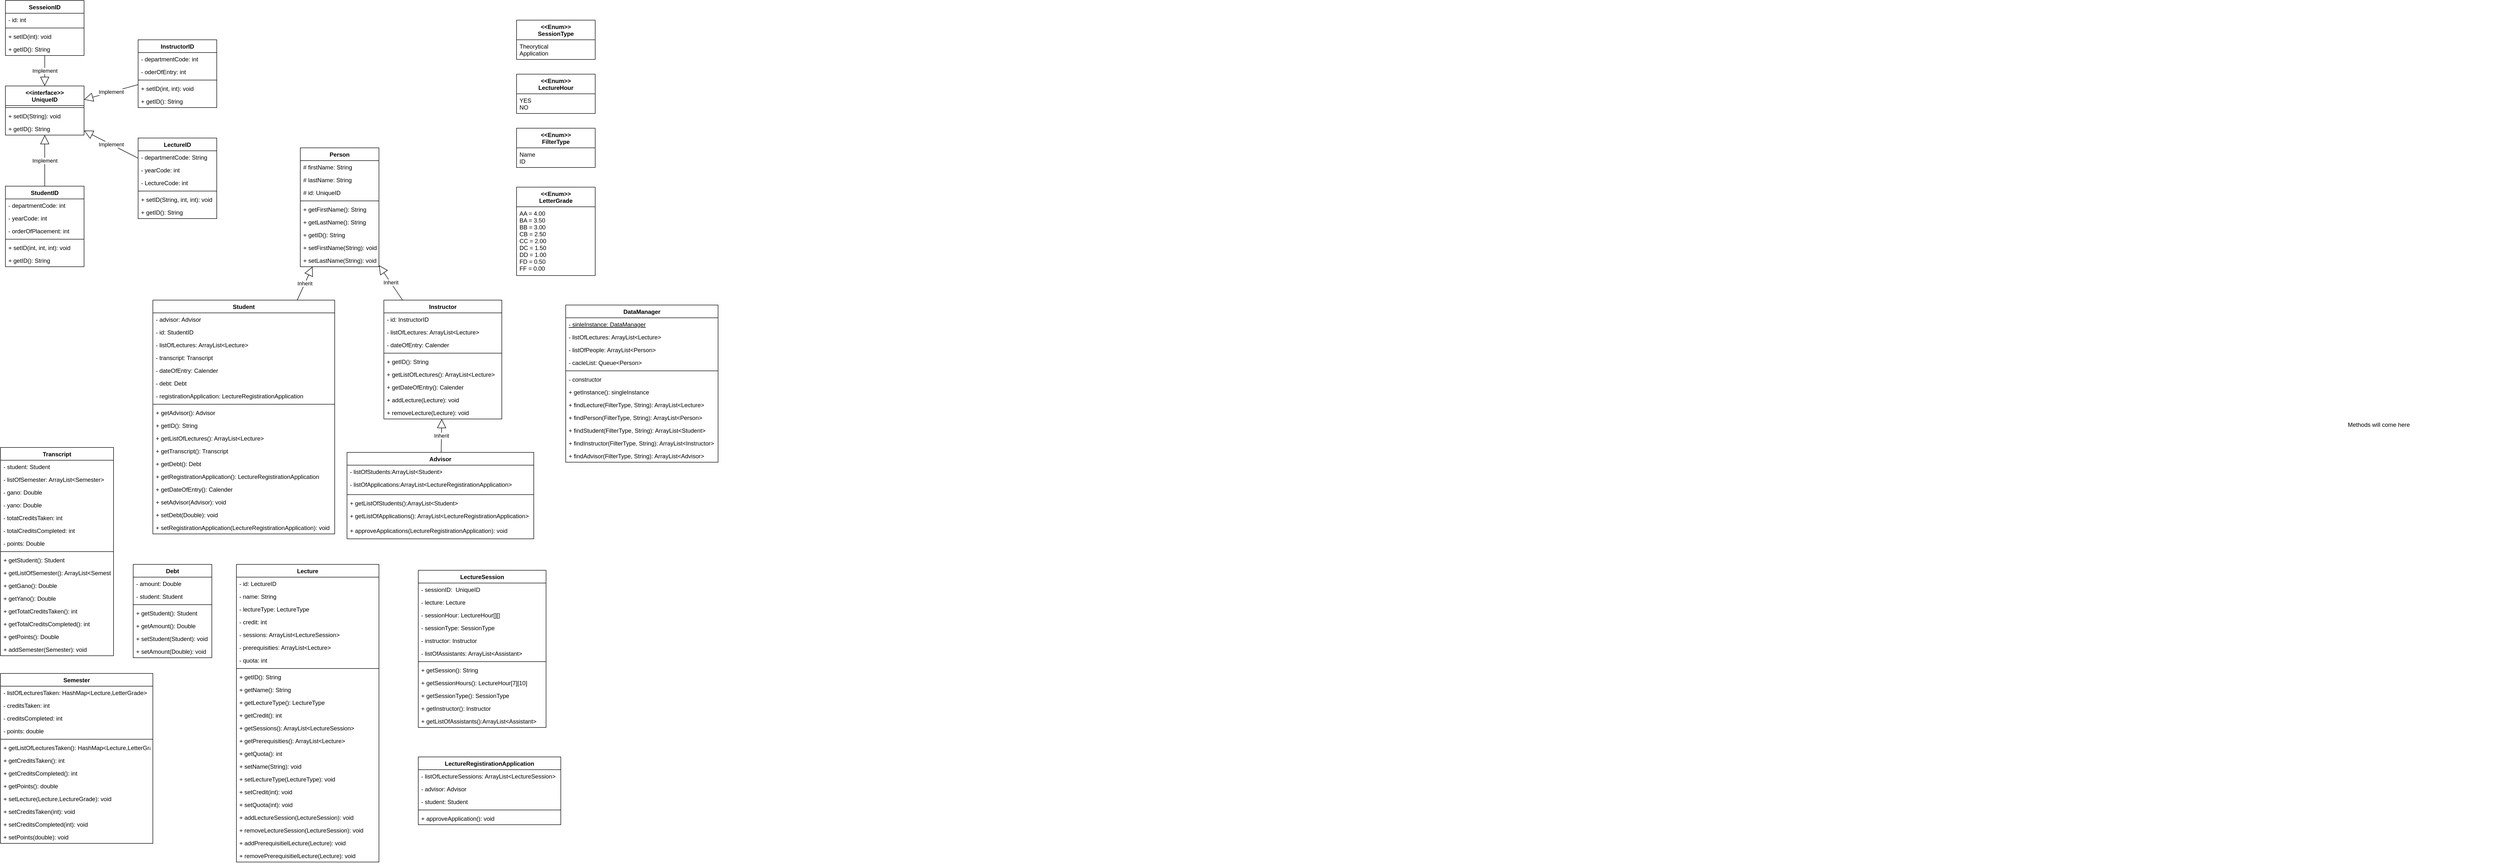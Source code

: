 <mxfile version="20.5.3" type="device"><diagram id="7w93Qd3ucldGkNyjXXQn" name="Sayfa -1"><mxGraphModel dx="836" dy="1425" grid="1" gridSize="10" guides="1" tooltips="1" connect="1" arrows="1" fold="1" page="1" pageScale="1" pageWidth="1654" pageHeight="2336" math="0" shadow="0"><root><mxCell id="0"/><mxCell id="1" parent="0"/><mxCell id="Sv2H_rABcHJF4czR625y-1" value="Person" style="swimlane;fontStyle=1;align=center;verticalAlign=top;childLayout=stackLayout;horizontal=1;startSize=26;horizontalStack=0;resizeParent=1;resizeParentMax=0;resizeLast=0;collapsible=1;marginBottom=0;" parent="1" vertex="1"><mxGeometry x="660" y="320" width="160" height="242" as="geometry"><mxRectangle x="340" y="50" width="80" height="30" as="alternateBounds"/></mxGeometry></mxCell><mxCell id="Sv2H_rABcHJF4czR625y-2" value="# firstName: String" style="text;strokeColor=none;fillColor=none;align=left;verticalAlign=top;spacingLeft=4;spacingRight=4;overflow=hidden;rotatable=0;points=[[0,0.5],[1,0.5]];portConstraint=eastwest;" parent="Sv2H_rABcHJF4czR625y-1" vertex="1"><mxGeometry y="26" width="160" height="26" as="geometry"/></mxCell><mxCell id="Sv2H_rABcHJF4czR625y-4" value="# lastName: String" style="text;strokeColor=none;fillColor=none;align=left;verticalAlign=top;spacingLeft=4;spacingRight=4;overflow=hidden;rotatable=0;points=[[0,0.5],[1,0.5]];portConstraint=eastwest;" parent="Sv2H_rABcHJF4czR625y-1" vertex="1"><mxGeometry y="52" width="160" height="26" as="geometry"/></mxCell><mxCell id="Sv2H_rABcHJF4czR625y-5" value="# id: UniqueID" style="text;strokeColor=none;fillColor=none;align=left;verticalAlign=top;spacingLeft=4;spacingRight=4;overflow=hidden;rotatable=0;points=[[0,0.5],[1,0.5]];portConstraint=eastwest;" parent="Sv2H_rABcHJF4czR625y-1" vertex="1"><mxGeometry y="78" width="160" height="26" as="geometry"/></mxCell><mxCell id="Sv2H_rABcHJF4czR625y-3" value="" style="line;strokeWidth=1;fillColor=none;align=left;verticalAlign=middle;spacingTop=-1;spacingLeft=3;spacingRight=3;rotatable=0;labelPosition=right;points=[];portConstraint=eastwest;strokeColor=inherit;" parent="Sv2H_rABcHJF4czR625y-1" vertex="1"><mxGeometry y="104" width="160" height="8" as="geometry"/></mxCell><mxCell id="Sv2H_rABcHJF4czR625y-6" value="+ getFirstName(): String" style="text;strokeColor=none;fillColor=none;align=left;verticalAlign=top;spacingLeft=4;spacingRight=4;overflow=hidden;rotatable=0;points=[[0,0.5],[1,0.5]];portConstraint=eastwest;" parent="Sv2H_rABcHJF4czR625y-1" vertex="1"><mxGeometry y="112" width="160" height="26" as="geometry"/></mxCell><mxCell id="GpqEzXDei8LeBioLYVpC-25" value="+ getLastName(): String" style="text;strokeColor=none;fillColor=none;align=left;verticalAlign=top;spacingLeft=4;spacingRight=4;overflow=hidden;rotatable=0;points=[[0,0.5],[1,0.5]];portConstraint=eastwest;" parent="Sv2H_rABcHJF4czR625y-1" vertex="1"><mxGeometry y="138" width="160" height="26" as="geometry"/></mxCell><mxCell id="GpqEzXDei8LeBioLYVpC-26" value="+ getID(): String" style="text;strokeColor=none;fillColor=none;align=left;verticalAlign=top;spacingLeft=4;spacingRight=4;overflow=hidden;rotatable=0;points=[[0,0.5],[1,0.5]];portConstraint=eastwest;" parent="Sv2H_rABcHJF4czR625y-1" vertex="1"><mxGeometry y="164" width="160" height="26" as="geometry"/></mxCell><mxCell id="GpqEzXDei8LeBioLYVpC-27" value="+ setFirstName(String): void" style="text;strokeColor=none;fillColor=none;align=left;verticalAlign=top;spacingLeft=4;spacingRight=4;overflow=hidden;rotatable=0;points=[[0,0.5],[1,0.5]];portConstraint=eastwest;" parent="Sv2H_rABcHJF4czR625y-1" vertex="1"><mxGeometry y="190" width="160" height="26" as="geometry"/></mxCell><mxCell id="GpqEzXDei8LeBioLYVpC-28" value="+ setLastName(String): void" style="text;strokeColor=none;fillColor=none;align=left;verticalAlign=top;spacingLeft=4;spacingRight=4;overflow=hidden;rotatable=0;points=[[0,0.5],[1,0.5]];portConstraint=eastwest;" parent="Sv2H_rABcHJF4czR625y-1" vertex="1"><mxGeometry y="216" width="160" height="26" as="geometry"/></mxCell><mxCell id="Sv2H_rABcHJF4czR625y-7" value="Student" style="swimlane;fontStyle=1;align=center;verticalAlign=top;childLayout=stackLayout;horizontal=1;startSize=26;horizontalStack=0;resizeParent=1;resizeParentMax=0;resizeLast=0;collapsible=1;marginBottom=0;" parent="1" vertex="1"><mxGeometry x="360" y="630" width="370" height="476" as="geometry"/></mxCell><mxCell id="Sv2H_rABcHJF4czR625y-8" value="- advisor: Advisor" style="text;strokeColor=none;fillColor=none;align=left;verticalAlign=top;spacingLeft=4;spacingRight=4;overflow=hidden;rotatable=0;points=[[0,0.5],[1,0.5]];portConstraint=eastwest;" parent="Sv2H_rABcHJF4czR625y-7" vertex="1"><mxGeometry y="26" width="370" height="26" as="geometry"/></mxCell><mxCell id="Sv2H_rABcHJF4czR625y-10" value="- id: StudentID" style="text;strokeColor=none;fillColor=none;align=left;verticalAlign=top;spacingLeft=4;spacingRight=4;overflow=hidden;rotatable=0;points=[[0,0.5],[1,0.5]];portConstraint=eastwest;" parent="Sv2H_rABcHJF4czR625y-7" vertex="1"><mxGeometry y="52" width="370" height="26" as="geometry"/></mxCell><mxCell id="Sv2H_rABcHJF4czR625y-11" value="- listOfLectures: ArrayList&lt;Lecture&gt;" style="text;strokeColor=none;fillColor=none;align=left;verticalAlign=top;spacingLeft=4;spacingRight=4;overflow=hidden;rotatable=0;points=[[0,0.5],[1,0.5]];portConstraint=eastwest;" parent="Sv2H_rABcHJF4czR625y-7" vertex="1"><mxGeometry y="78" width="370" height="26" as="geometry"/></mxCell><mxCell id="Sv2H_rABcHJF4czR625y-12" value="- transcript: Transcript" style="text;strokeColor=none;fillColor=none;align=left;verticalAlign=top;spacingLeft=4;spacingRight=4;overflow=hidden;rotatable=0;points=[[0,0.5],[1,0.5]];portConstraint=eastwest;" parent="Sv2H_rABcHJF4czR625y-7" vertex="1"><mxGeometry y="104" width="370" height="26" as="geometry"/></mxCell><mxCell id="GpqEzXDei8LeBioLYVpC-29" value="- dateOfEntry: Calender" style="text;strokeColor=none;fillColor=none;align=left;verticalAlign=top;spacingLeft=4;spacingRight=4;overflow=hidden;rotatable=0;points=[[0,0.5],[1,0.5]];portConstraint=eastwest;" parent="Sv2H_rABcHJF4czR625y-7" vertex="1"><mxGeometry y="130" width="370" height="26" as="geometry"/></mxCell><mxCell id="lI1AC3695uIBytSDKQQq-52" value="- debt: Debt" style="text;strokeColor=none;fillColor=none;align=left;verticalAlign=top;spacingLeft=4;spacingRight=4;overflow=hidden;rotatable=0;points=[[0,0.5],[1,0.5]];portConstraint=eastwest;" parent="Sv2H_rABcHJF4czR625y-7" vertex="1"><mxGeometry y="156" width="370" height="26" as="geometry"/></mxCell><mxCell id="lI1AC3695uIBytSDKQQq-53" value="- registirationApplication: LectureRegistirationApplication" style="text;strokeColor=none;fillColor=none;align=left;verticalAlign=top;spacingLeft=4;spacingRight=4;overflow=hidden;rotatable=0;points=[[0,0.5],[1,0.5]];portConstraint=eastwest;" parent="Sv2H_rABcHJF4czR625y-7" vertex="1"><mxGeometry y="182" width="370" height="26" as="geometry"/></mxCell><mxCell id="Sv2H_rABcHJF4czR625y-9" value="" style="line;strokeWidth=1;fillColor=none;align=left;verticalAlign=middle;spacingTop=-1;spacingLeft=3;spacingRight=3;rotatable=0;labelPosition=right;points=[];portConstraint=eastwest;strokeColor=inherit;" parent="Sv2H_rABcHJF4czR625y-7" vertex="1"><mxGeometry y="208" width="370" height="8" as="geometry"/></mxCell><mxCell id="Sv2H_rABcHJF4czR625y-13" value="+ getAdvisor(): Advisor" style="text;strokeColor=none;fillColor=none;align=left;verticalAlign=top;spacingLeft=4;spacingRight=4;overflow=hidden;rotatable=0;points=[[0,0.5],[1,0.5]];portConstraint=eastwest;" parent="Sv2H_rABcHJF4czR625y-7" vertex="1"><mxGeometry y="216" width="370" height="26" as="geometry"/></mxCell><mxCell id="GpqEzXDei8LeBioLYVpC-30" value="+ getID(): String" style="text;strokeColor=none;fillColor=none;align=left;verticalAlign=top;spacingLeft=4;spacingRight=4;overflow=hidden;rotatable=0;points=[[0,0.5],[1,0.5]];portConstraint=eastwest;" parent="Sv2H_rABcHJF4czR625y-7" vertex="1"><mxGeometry y="242" width="370" height="26" as="geometry"/></mxCell><mxCell id="GpqEzXDei8LeBioLYVpC-31" value="+ getListOfLectures(): ArrayList&lt;Lecture&gt;" style="text;strokeColor=none;fillColor=none;align=left;verticalAlign=top;spacingLeft=4;spacingRight=4;overflow=hidden;rotatable=0;points=[[0,0.5],[1,0.5]];portConstraint=eastwest;" parent="Sv2H_rABcHJF4czR625y-7" vertex="1"><mxGeometry y="268" width="370" height="26" as="geometry"/></mxCell><mxCell id="GpqEzXDei8LeBioLYVpC-32" value="+ getTranscript(): Transcript" style="text;strokeColor=none;fillColor=none;align=left;verticalAlign=top;spacingLeft=4;spacingRight=4;overflow=hidden;rotatable=0;points=[[0,0.5],[1,0.5]];portConstraint=eastwest;" parent="Sv2H_rABcHJF4czR625y-7" vertex="1"><mxGeometry y="294" width="370" height="26" as="geometry"/></mxCell><mxCell id="_KJiNsTdMnDBmthVbYk2-1" value="+ getDebt(): Debt" style="text;strokeColor=none;fillColor=none;align=left;verticalAlign=top;spacingLeft=4;spacingRight=4;overflow=hidden;rotatable=0;points=[[0,0.5],[1,0.5]];portConstraint=eastwest;" vertex="1" parent="Sv2H_rABcHJF4czR625y-7"><mxGeometry y="320" width="370" height="26" as="geometry"/></mxCell><mxCell id="_KJiNsTdMnDBmthVbYk2-2" value="+ getRegistirationApplication(): LectureRegistirationApplication" style="text;strokeColor=none;fillColor=none;align=left;verticalAlign=top;spacingLeft=4;spacingRight=4;overflow=hidden;rotatable=0;points=[[0,0.5],[1,0.5]];portConstraint=eastwest;" vertex="1" parent="Sv2H_rABcHJF4czR625y-7"><mxGeometry y="346" width="370" height="26" as="geometry"/></mxCell><mxCell id="GpqEzXDei8LeBioLYVpC-33" value="+ getDateOfEntry(): Calender" style="text;strokeColor=none;fillColor=none;align=left;verticalAlign=top;spacingLeft=4;spacingRight=4;overflow=hidden;rotatable=0;points=[[0,0.5],[1,0.5]];portConstraint=eastwest;" parent="Sv2H_rABcHJF4czR625y-7" vertex="1"><mxGeometry y="372" width="370" height="26" as="geometry"/></mxCell><mxCell id="GpqEzXDei8LeBioLYVpC-34" value="+ setAdvisor(Advisor): void" style="text;strokeColor=none;fillColor=none;align=left;verticalAlign=top;spacingLeft=4;spacingRight=4;overflow=hidden;rotatable=0;points=[[0,0.5],[1,0.5]];portConstraint=eastwest;" parent="Sv2H_rABcHJF4czR625y-7" vertex="1"><mxGeometry y="398" width="370" height="26" as="geometry"/></mxCell><mxCell id="_KJiNsTdMnDBmthVbYk2-3" value="+ setDebt(Double): void" style="text;strokeColor=none;fillColor=none;align=left;verticalAlign=top;spacingLeft=4;spacingRight=4;overflow=hidden;rotatable=0;points=[[0,0.5],[1,0.5]];portConstraint=eastwest;" vertex="1" parent="Sv2H_rABcHJF4czR625y-7"><mxGeometry y="424" width="370" height="26" as="geometry"/></mxCell><mxCell id="_KJiNsTdMnDBmthVbYk2-4" value="+ setRegistirationApplication(LectureRegistirationApplication): void" style="text;strokeColor=none;fillColor=none;align=left;verticalAlign=top;spacingLeft=4;spacingRight=4;overflow=hidden;rotatable=0;points=[[0,0.5],[1,0.5]];portConstraint=eastwest;" vertex="1" parent="Sv2H_rABcHJF4czR625y-7"><mxGeometry y="450" width="370" height="26" as="geometry"/></mxCell><mxCell id="Sv2H_rABcHJF4czR625y-14" value="Instructor" style="swimlane;fontStyle=1;align=center;verticalAlign=top;childLayout=stackLayout;horizontal=1;startSize=26;horizontalStack=0;resizeParent=1;resizeParentMax=0;resizeLast=0;collapsible=1;marginBottom=0;" parent="1" vertex="1"><mxGeometry x="830" y="630" width="240" height="242" as="geometry"><mxRectangle x="827" y="610" width="100" height="30" as="alternateBounds"/></mxGeometry></mxCell><mxCell id="Sv2H_rABcHJF4czR625y-15" value="- id: InstructorID" style="text;strokeColor=none;fillColor=none;align=left;verticalAlign=top;spacingLeft=4;spacingRight=4;overflow=hidden;rotatable=0;points=[[0,0.5],[1,0.5]];portConstraint=eastwest;" parent="Sv2H_rABcHJF4czR625y-14" vertex="1"><mxGeometry y="26" width="240" height="26" as="geometry"/></mxCell><mxCell id="Sv2H_rABcHJF4czR625y-17" value="- listOfLectures: ArrayList&lt;Lecture&gt;" style="text;strokeColor=none;fillColor=none;align=left;verticalAlign=top;spacingLeft=4;spacingRight=4;overflow=hidden;rotatable=0;points=[[0,0.5],[1,0.5]];portConstraint=eastwest;" parent="Sv2H_rABcHJF4czR625y-14" vertex="1"><mxGeometry y="52" width="240" height="26" as="geometry"/></mxCell><mxCell id="4mFP-AUnUqjv986MjFmd-2" value="- dateOfEntry: Calender" style="text;strokeColor=none;fillColor=none;align=left;verticalAlign=top;spacingLeft=4;spacingRight=4;overflow=hidden;rotatable=0;points=[[0,0.5],[1,0.5]];portConstraint=eastwest;" parent="Sv2H_rABcHJF4czR625y-14" vertex="1"><mxGeometry y="78" width="240" height="26" as="geometry"/></mxCell><mxCell id="Sv2H_rABcHJF4czR625y-19" value="" style="line;strokeWidth=1;fillColor=none;align=left;verticalAlign=middle;spacingTop=-1;spacingLeft=3;spacingRight=3;rotatable=0;labelPosition=right;points=[];portConstraint=eastwest;strokeColor=inherit;" parent="Sv2H_rABcHJF4czR625y-14" vertex="1"><mxGeometry y="104" width="240" height="8" as="geometry"/></mxCell><mxCell id="4mFP-AUnUqjv986MjFmd-3" value="+ getID(): String" style="text;strokeColor=none;fillColor=none;align=left;verticalAlign=top;spacingLeft=4;spacingRight=4;overflow=hidden;rotatable=0;points=[[0,0.5],[1,0.5]];portConstraint=eastwest;" parent="Sv2H_rABcHJF4czR625y-14" vertex="1"><mxGeometry y="112" width="240" height="26" as="geometry"/></mxCell><mxCell id="4mFP-AUnUqjv986MjFmd-4" value="+ getListOfLectures(): ArrayList&lt;Lecture&gt;" style="text;strokeColor=none;fillColor=none;align=left;verticalAlign=top;spacingLeft=4;spacingRight=4;overflow=hidden;rotatable=0;points=[[0,0.5],[1,0.5]];portConstraint=eastwest;" parent="Sv2H_rABcHJF4czR625y-14" vertex="1"><mxGeometry y="138" width="240" height="26" as="geometry"/></mxCell><mxCell id="4mFP-AUnUqjv986MjFmd-13" value="+ getDateOfEntry(): Calender" style="text;strokeColor=none;fillColor=none;align=left;verticalAlign=top;spacingLeft=4;spacingRight=4;overflow=hidden;rotatable=0;points=[[0,0.5],[1,0.5]];portConstraint=eastwest;" parent="Sv2H_rABcHJF4czR625y-14" vertex="1"><mxGeometry y="164" width="240" height="26" as="geometry"/></mxCell><mxCell id="4mFP-AUnUqjv986MjFmd-14" value="+ addLecture(Lecture): void" style="text;strokeColor=none;fillColor=none;align=left;verticalAlign=top;spacingLeft=4;spacingRight=4;overflow=hidden;rotatable=0;points=[[0,0.5],[1,0.5]];portConstraint=eastwest;" parent="Sv2H_rABcHJF4czR625y-14" vertex="1"><mxGeometry y="190" width="240" height="26" as="geometry"/></mxCell><mxCell id="4mFP-AUnUqjv986MjFmd-15" value="+ removeLecture(Lecture): void" style="text;strokeColor=none;fillColor=none;align=left;verticalAlign=top;spacingLeft=4;spacingRight=4;overflow=hidden;rotatable=0;points=[[0,0.5],[1,0.5]];portConstraint=eastwest;" parent="Sv2H_rABcHJF4czR625y-14" vertex="1"><mxGeometry y="216" width="240" height="26" as="geometry"/></mxCell><mxCell id="Sv2H_rABcHJF4czR625y-21" value="Lecture" style="swimlane;fontStyle=1;align=center;verticalAlign=top;childLayout=stackLayout;horizontal=1;startSize=26;horizontalStack=0;resizeParent=1;resizeParentMax=0;resizeLast=0;collapsible=1;marginBottom=0;" parent="1" vertex="1"><mxGeometry x="530" y="1168" width="290" height="606" as="geometry"/></mxCell><mxCell id="Sv2H_rABcHJF4czR625y-22" value="- id: LectureID" style="text;strokeColor=none;fillColor=none;align=left;verticalAlign=top;spacingLeft=4;spacingRight=4;overflow=hidden;rotatable=0;points=[[0,0.5],[1,0.5]];portConstraint=eastwest;" parent="Sv2H_rABcHJF4czR625y-21" vertex="1"><mxGeometry y="26" width="290" height="26" as="geometry"/></mxCell><mxCell id="Sv2H_rABcHJF4czR625y-24" value="- name: String" style="text;strokeColor=none;fillColor=none;align=left;verticalAlign=top;spacingLeft=4;spacingRight=4;overflow=hidden;rotatable=0;points=[[0,0.5],[1,0.5]];portConstraint=eastwest;" parent="Sv2H_rABcHJF4czR625y-21" vertex="1"><mxGeometry y="52" width="290" height="26" as="geometry"/></mxCell><mxCell id="Sv2H_rABcHJF4czR625y-25" value="- lectureType: LectureType" style="text;strokeColor=none;fillColor=none;align=left;verticalAlign=top;spacingLeft=4;spacingRight=4;overflow=hidden;rotatable=0;points=[[0,0.5],[1,0.5]];portConstraint=eastwest;" parent="Sv2H_rABcHJF4czR625y-21" vertex="1"><mxGeometry y="78" width="290" height="26" as="geometry"/></mxCell><mxCell id="Sv2H_rABcHJF4czR625y-28" value="- credit: int" style="text;strokeColor=none;fillColor=none;align=left;verticalAlign=top;spacingLeft=4;spacingRight=4;overflow=hidden;rotatable=0;points=[[0,0.5],[1,0.5]];portConstraint=eastwest;" parent="Sv2H_rABcHJF4czR625y-21" vertex="1"><mxGeometry y="104" width="290" height="26" as="geometry"/></mxCell><mxCell id="Sv2H_rABcHJF4czR625y-29" value="- sessions: ArrayList&lt;LectureSession&gt;" style="text;strokeColor=none;fillColor=none;align=left;verticalAlign=top;spacingLeft=4;spacingRight=4;overflow=hidden;rotatable=0;points=[[0,0.5],[1,0.5]];portConstraint=eastwest;" parent="Sv2H_rABcHJF4czR625y-21" vertex="1"><mxGeometry y="130" width="290" height="26" as="geometry"/></mxCell><mxCell id="Sv2H_rABcHJF4czR625y-30" value="- prerequisities: ArrayList&lt;Lecture&gt;" style="text;strokeColor=none;fillColor=none;align=left;verticalAlign=top;spacingLeft=4;spacingRight=4;overflow=hidden;rotatable=0;points=[[0,0.5],[1,0.5]];portConstraint=eastwest;" parent="Sv2H_rABcHJF4czR625y-21" vertex="1"><mxGeometry y="156" width="290" height="26" as="geometry"/></mxCell><mxCell id="Sv2H_rABcHJF4czR625y-31" value="- quota: int" style="text;strokeColor=none;fillColor=none;align=left;verticalAlign=top;spacingLeft=4;spacingRight=4;overflow=hidden;rotatable=0;points=[[0,0.5],[1,0.5]];portConstraint=eastwest;" parent="Sv2H_rABcHJF4czR625y-21" vertex="1"><mxGeometry y="182" width="290" height="26" as="geometry"/></mxCell><mxCell id="Sv2H_rABcHJF4czR625y-23" value="" style="line;strokeWidth=1;fillColor=none;align=left;verticalAlign=middle;spacingTop=-1;spacingLeft=3;spacingRight=3;rotatable=0;labelPosition=right;points=[];portConstraint=eastwest;strokeColor=inherit;" parent="Sv2H_rABcHJF4czR625y-21" vertex="1"><mxGeometry y="208" width="290" height="8" as="geometry"/></mxCell><mxCell id="4mFP-AUnUqjv986MjFmd-18" value="+ getID(): String" style="text;strokeColor=none;fillColor=none;align=left;verticalAlign=top;spacingLeft=4;spacingRight=4;overflow=hidden;rotatable=0;points=[[0,0.5],[1,0.5]];portConstraint=eastwest;" parent="Sv2H_rABcHJF4czR625y-21" vertex="1"><mxGeometry y="216" width="290" height="26" as="geometry"/></mxCell><mxCell id="4mFP-AUnUqjv986MjFmd-19" value="+ getName(): String" style="text;strokeColor=none;fillColor=none;align=left;verticalAlign=top;spacingLeft=4;spacingRight=4;overflow=hidden;rotatable=0;points=[[0,0.5],[1,0.5]];portConstraint=eastwest;" parent="Sv2H_rABcHJF4czR625y-21" vertex="1"><mxGeometry y="242" width="290" height="26" as="geometry"/></mxCell><mxCell id="4mFP-AUnUqjv986MjFmd-20" value="+ getLectureType(): LectureType" style="text;strokeColor=none;fillColor=none;align=left;verticalAlign=top;spacingLeft=4;spacingRight=4;overflow=hidden;rotatable=0;points=[[0,0.5],[1,0.5]];portConstraint=eastwest;" parent="Sv2H_rABcHJF4czR625y-21" vertex="1"><mxGeometry y="268" width="290" height="26" as="geometry"/></mxCell><mxCell id="4mFP-AUnUqjv986MjFmd-21" value="+ getCredit(): int" style="text;strokeColor=none;fillColor=none;align=left;verticalAlign=top;spacingLeft=4;spacingRight=4;overflow=hidden;rotatable=0;points=[[0,0.5],[1,0.5]];portConstraint=eastwest;" parent="Sv2H_rABcHJF4czR625y-21" vertex="1"><mxGeometry y="294" width="290" height="26" as="geometry"/></mxCell><mxCell id="4mFP-AUnUqjv986MjFmd-22" value="+ getSessions(): ArrayList&lt;LectureSession&gt;" style="text;strokeColor=none;fillColor=none;align=left;verticalAlign=top;spacingLeft=4;spacingRight=4;overflow=hidden;rotatable=0;points=[[0,0.5],[1,0.5]];portConstraint=eastwest;" parent="Sv2H_rABcHJF4czR625y-21" vertex="1"><mxGeometry y="320" width="290" height="26" as="geometry"/></mxCell><mxCell id="4mFP-AUnUqjv986MjFmd-23" value="+ getPrerequisities(): ArrayList&lt;Lecture&gt;" style="text;strokeColor=none;fillColor=none;align=left;verticalAlign=top;spacingLeft=4;spacingRight=4;overflow=hidden;rotatable=0;points=[[0,0.5],[1,0.5]];portConstraint=eastwest;" parent="Sv2H_rABcHJF4czR625y-21" vertex="1"><mxGeometry y="346" width="290" height="26" as="geometry"/></mxCell><mxCell id="4mFP-AUnUqjv986MjFmd-24" value="+ getQuota(): int" style="text;strokeColor=none;fillColor=none;align=left;verticalAlign=top;spacingLeft=4;spacingRight=4;overflow=hidden;rotatable=0;points=[[0,0.5],[1,0.5]];portConstraint=eastwest;" parent="Sv2H_rABcHJF4czR625y-21" vertex="1"><mxGeometry y="372" width="290" height="26" as="geometry"/></mxCell><mxCell id="4mFP-AUnUqjv986MjFmd-25" value="+ setName(String): void" style="text;strokeColor=none;fillColor=none;align=left;verticalAlign=top;spacingLeft=4;spacingRight=4;overflow=hidden;rotatable=0;points=[[0,0.5],[1,0.5]];portConstraint=eastwest;" parent="Sv2H_rABcHJF4czR625y-21" vertex="1"><mxGeometry y="398" width="290" height="26" as="geometry"/></mxCell><mxCell id="4mFP-AUnUqjv986MjFmd-26" value="+ setLectureType(LectureType): void" style="text;strokeColor=none;fillColor=none;align=left;verticalAlign=top;spacingLeft=4;spacingRight=4;overflow=hidden;rotatable=0;points=[[0,0.5],[1,0.5]];portConstraint=eastwest;" parent="Sv2H_rABcHJF4czR625y-21" vertex="1"><mxGeometry y="424" width="290" height="26" as="geometry"/></mxCell><mxCell id="4mFP-AUnUqjv986MjFmd-27" value="+ setCredit(int): void" style="text;strokeColor=none;fillColor=none;align=left;verticalAlign=top;spacingLeft=4;spacingRight=4;overflow=hidden;rotatable=0;points=[[0,0.5],[1,0.5]];portConstraint=eastwest;" parent="Sv2H_rABcHJF4czR625y-21" vertex="1"><mxGeometry y="450" width="290" height="26" as="geometry"/></mxCell><mxCell id="4mFP-AUnUqjv986MjFmd-28" value="+ setQuota(int): void" style="text;strokeColor=none;fillColor=none;align=left;verticalAlign=top;spacingLeft=4;spacingRight=4;overflow=hidden;rotatable=0;points=[[0,0.5],[1,0.5]];portConstraint=eastwest;" parent="Sv2H_rABcHJF4czR625y-21" vertex="1"><mxGeometry y="476" width="290" height="26" as="geometry"/></mxCell><mxCell id="4mFP-AUnUqjv986MjFmd-29" value="+ addLectureSession(LectureSession): void" style="text;strokeColor=none;fillColor=none;align=left;verticalAlign=top;spacingLeft=4;spacingRight=4;overflow=hidden;rotatable=0;points=[[0,0.5],[1,0.5]];portConstraint=eastwest;" parent="Sv2H_rABcHJF4czR625y-21" vertex="1"><mxGeometry y="502" width="290" height="26" as="geometry"/></mxCell><mxCell id="4mFP-AUnUqjv986MjFmd-30" value="+ removeLectureSession(LectureSession): void" style="text;strokeColor=none;fillColor=none;align=left;verticalAlign=top;spacingLeft=4;spacingRight=4;overflow=hidden;rotatable=0;points=[[0,0.5],[1,0.5]];portConstraint=eastwest;" parent="Sv2H_rABcHJF4czR625y-21" vertex="1"><mxGeometry y="528" width="290" height="26" as="geometry"/></mxCell><mxCell id="4mFP-AUnUqjv986MjFmd-31" value="+ addPrerequisitielLecture(Lecture): void" style="text;strokeColor=none;fillColor=none;align=left;verticalAlign=top;spacingLeft=4;spacingRight=4;overflow=hidden;rotatable=0;points=[[0,0.5],[1,0.5]];portConstraint=eastwest;" parent="Sv2H_rABcHJF4czR625y-21" vertex="1"><mxGeometry y="554" width="290" height="26" as="geometry"/></mxCell><mxCell id="4mFP-AUnUqjv986MjFmd-32" value="+ removePrerequisitielLecture(Lecture): void" style="text;strokeColor=none;fillColor=none;align=left;verticalAlign=top;spacingLeft=4;spacingRight=4;overflow=hidden;rotatable=0;points=[[0,0.5],[1,0.5]];portConstraint=eastwest;" parent="Sv2H_rABcHJF4czR625y-21" vertex="1"><mxGeometry y="580" width="290" height="26" as="geometry"/></mxCell><mxCell id="Sv2H_rABcHJF4czR625y-33" value="Advisor" style="swimlane;fontStyle=1;align=center;verticalAlign=top;childLayout=stackLayout;horizontal=1;startSize=26;horizontalStack=0;resizeParent=1;resizeParentMax=0;resizeLast=0;collapsible=1;marginBottom=0;" parent="1" vertex="1"><mxGeometry x="755" y="940" width="380" height="176" as="geometry"/></mxCell><mxCell id="Sv2H_rABcHJF4czR625y-34" value="- listOfStudents:ArrayList&lt;Student&gt; " style="text;strokeColor=none;fillColor=none;align=left;verticalAlign=top;spacingLeft=4;spacingRight=4;overflow=hidden;rotatable=0;points=[[0,0.5],[1,0.5]];portConstraint=eastwest;" parent="Sv2H_rABcHJF4czR625y-33" vertex="1"><mxGeometry y="26" width="380" height="26" as="geometry"/></mxCell><mxCell id="lI1AC3695uIBytSDKQQq-6" value="- listOfApplications:ArrayList&lt;LectureRegistirationApplication&gt;" style="text;strokeColor=none;fillColor=none;align=left;verticalAlign=top;spacingLeft=4;spacingRight=4;overflow=hidden;rotatable=0;points=[[0,0.5],[1,0.5]];portConstraint=eastwest;" parent="Sv2H_rABcHJF4czR625y-33" vertex="1"><mxGeometry y="52" width="380" height="30" as="geometry"/></mxCell><mxCell id="Sv2H_rABcHJF4czR625y-36" value="" style="line;strokeWidth=1;fillColor=none;align=left;verticalAlign=middle;spacingTop=-1;spacingLeft=3;spacingRight=3;rotatable=0;labelPosition=right;points=[];portConstraint=eastwest;strokeColor=inherit;" parent="Sv2H_rABcHJF4czR625y-33" vertex="1"><mxGeometry y="82" width="380" height="8" as="geometry"/></mxCell><mxCell id="lI1AC3695uIBytSDKQQq-8" value="+ getListOfStudents():ArrayList&lt;Student&gt; " style="text;strokeColor=none;fillColor=none;align=left;verticalAlign=top;spacingLeft=4;spacingRight=4;overflow=hidden;rotatable=0;points=[[0,0.5],[1,0.5]];portConstraint=eastwest;" parent="Sv2H_rABcHJF4czR625y-33" vertex="1"><mxGeometry y="90" width="380" height="26" as="geometry"/></mxCell><mxCell id="lI1AC3695uIBytSDKQQq-7" value="+ getListOfApplications(): ArrayList&lt;LectureRegistirationApplication&gt;" style="text;strokeColor=none;fillColor=none;align=left;verticalAlign=top;spacingLeft=4;spacingRight=4;overflow=hidden;rotatable=0;points=[[0,0.5],[1,0.5]];portConstraint=eastwest;" parent="Sv2H_rABcHJF4czR625y-33" vertex="1"><mxGeometry y="116" width="380" height="30" as="geometry"/></mxCell><mxCell id="lI1AC3695uIBytSDKQQq-9" value="+ approveApplications(LectureRegistirationApplication): void" style="text;strokeColor=none;fillColor=none;align=left;verticalAlign=top;spacingLeft=4;spacingRight=4;overflow=hidden;rotatable=0;points=[[0,0.5],[1,0.5]];portConstraint=eastwest;" parent="Sv2H_rABcHJF4czR625y-33" vertex="1"><mxGeometry y="146" width="380" height="30" as="geometry"/></mxCell><mxCell id="Sv2H_rABcHJF4czR625y-38" value="&lt;&lt;Enum&gt;&gt;&#10;LectureHour" style="swimlane;fontStyle=1;align=center;verticalAlign=top;childLayout=stackLayout;horizontal=1;startSize=40;horizontalStack=0;resizeParent=1;resizeParentMax=0;resizeLast=0;collapsible=1;marginBottom=0;" parent="1" vertex="1"><mxGeometry x="1100" y="170" width="160" height="80" as="geometry"/></mxCell><mxCell id="Sv2H_rABcHJF4czR625y-39" value="YES&#10;NO" style="text;strokeColor=none;fillColor=none;align=left;verticalAlign=top;spacingLeft=4;spacingRight=4;overflow=hidden;rotatable=0;points=[[0,0.5],[1,0.5]];portConstraint=eastwest;" parent="Sv2H_rABcHJF4czR625y-38" vertex="1"><mxGeometry y="40" width="160" height="40" as="geometry"/></mxCell><mxCell id="Sv2H_rABcHJF4czR625y-42" value="&lt;&lt;interface&gt;&gt;&#10;UniqueID" style="swimlane;fontStyle=1;align=center;verticalAlign=top;childLayout=stackLayout;horizontal=1;startSize=40;horizontalStack=0;resizeParent=1;resizeParentMax=0;resizeLast=0;collapsible=1;marginBottom=0;" parent="1" vertex="1"><mxGeometry x="60" y="194" width="160" height="100" as="geometry"/></mxCell><mxCell id="Sv2H_rABcHJF4czR625y-44" value="" style="line;strokeWidth=1;fillColor=none;align=left;verticalAlign=middle;spacingTop=-1;spacingLeft=3;spacingRight=3;rotatable=0;labelPosition=right;points=[];portConstraint=eastwest;strokeColor=inherit;" parent="Sv2H_rABcHJF4czR625y-42" vertex="1"><mxGeometry y="40" width="160" height="8" as="geometry"/></mxCell><mxCell id="Sv2H_rABcHJF4czR625y-45" value="+ setID(String): void" style="text;strokeColor=none;fillColor=none;align=left;verticalAlign=top;spacingLeft=4;spacingRight=4;overflow=hidden;rotatable=0;points=[[0,0.5],[1,0.5]];portConstraint=eastwest;" parent="Sv2H_rABcHJF4czR625y-42" vertex="1"><mxGeometry y="48" width="160" height="26" as="geometry"/></mxCell><mxCell id="GpqEzXDei8LeBioLYVpC-1" value="+ getID(): String" style="text;strokeColor=none;fillColor=none;align=left;verticalAlign=top;spacingLeft=4;spacingRight=4;overflow=hidden;rotatable=0;points=[[0,0.5],[1,0.5]];portConstraint=eastwest;" parent="Sv2H_rABcHJF4czR625y-42" vertex="1"><mxGeometry y="74" width="160" height="26" as="geometry"/></mxCell><mxCell id="Sv2H_rABcHJF4czR625y-46" value="LectureID" style="swimlane;fontStyle=1;align=center;verticalAlign=top;childLayout=stackLayout;horizontal=1;startSize=26;horizontalStack=0;resizeParent=1;resizeParentMax=0;resizeLast=0;collapsible=1;marginBottom=0;" parent="1" vertex="1"><mxGeometry x="330" y="300" width="160" height="164" as="geometry"/></mxCell><mxCell id="Sv2H_rABcHJF4czR625y-49" value="- departmentCode: String" style="text;strokeColor=none;fillColor=none;align=left;verticalAlign=top;spacingLeft=4;spacingRight=4;overflow=hidden;rotatable=0;points=[[0,0.5],[1,0.5]];portConstraint=eastwest;" parent="Sv2H_rABcHJF4czR625y-46" vertex="1"><mxGeometry y="26" width="160" height="26" as="geometry"/></mxCell><mxCell id="GpqEzXDei8LeBioLYVpC-2" value="- yearCode: int" style="text;strokeColor=none;fillColor=none;align=left;verticalAlign=top;spacingLeft=4;spacingRight=4;overflow=hidden;rotatable=0;points=[[0,0.5],[1,0.5]];portConstraint=eastwest;" parent="Sv2H_rABcHJF4czR625y-46" vertex="1"><mxGeometry y="52" width="160" height="26" as="geometry"/></mxCell><mxCell id="GpqEzXDei8LeBioLYVpC-3" value="- LectureCode: int" style="text;strokeColor=none;fillColor=none;align=left;verticalAlign=top;spacingLeft=4;spacingRight=4;overflow=hidden;rotatable=0;points=[[0,0.5],[1,0.5]];portConstraint=eastwest;" parent="Sv2H_rABcHJF4czR625y-46" vertex="1"><mxGeometry y="78" width="160" height="26" as="geometry"/></mxCell><mxCell id="Sv2H_rABcHJF4czR625y-48" value="" style="line;strokeWidth=1;fillColor=none;align=left;verticalAlign=middle;spacingTop=-1;spacingLeft=3;spacingRight=3;rotatable=0;labelPosition=right;points=[];portConstraint=eastwest;strokeColor=inherit;" parent="Sv2H_rABcHJF4czR625y-46" vertex="1"><mxGeometry y="104" width="160" height="8" as="geometry"/></mxCell><mxCell id="GpqEzXDei8LeBioLYVpC-4" value="+ setID(String, int, int): void" style="text;strokeColor=none;fillColor=none;align=left;verticalAlign=top;spacingLeft=4;spacingRight=4;overflow=hidden;rotatable=0;points=[[0,0.5],[1,0.5]];portConstraint=eastwest;" parent="Sv2H_rABcHJF4czR625y-46" vertex="1"><mxGeometry y="112" width="160" height="26" as="geometry"/></mxCell><mxCell id="GpqEzXDei8LeBioLYVpC-5" value="+ getID(): String" style="text;strokeColor=none;fillColor=none;align=left;verticalAlign=top;spacingLeft=4;spacingRight=4;overflow=hidden;rotatable=0;points=[[0,0.5],[1,0.5]];portConstraint=eastwest;" parent="Sv2H_rABcHJF4czR625y-46" vertex="1"><mxGeometry y="138" width="160" height="26" as="geometry"/></mxCell><mxCell id="Sv2H_rABcHJF4czR625y-70" value="Transcript" style="swimlane;fontStyle=1;align=center;verticalAlign=top;childLayout=stackLayout;horizontal=1;startSize=26;horizontalStack=0;resizeParent=1;resizeParentMax=0;resizeLast=0;collapsible=1;marginBottom=0;" parent="1" vertex="1"><mxGeometry x="50" y="930" width="230" height="424" as="geometry"/></mxCell><mxCell id="Sv2H_rABcHJF4czR625y-71" value="- student: Student" style="text;strokeColor=none;fillColor=none;align=left;verticalAlign=top;spacingLeft=4;spacingRight=4;overflow=hidden;rotatable=0;points=[[0,0.5],[1,0.5]];portConstraint=eastwest;" parent="Sv2H_rABcHJF4czR625y-70" vertex="1"><mxGeometry y="26" width="230" height="26" as="geometry"/></mxCell><mxCell id="GpqEzXDei8LeBioLYVpC-36" value="- listOfSemester: ArrayList&lt;Semester&gt;" style="text;strokeColor=none;fillColor=none;align=left;verticalAlign=top;spacingLeft=4;spacingRight=4;overflow=hidden;rotatable=0;points=[[0,0.5],[1,0.5]];portConstraint=eastwest;" parent="Sv2H_rABcHJF4czR625y-70" vertex="1"><mxGeometry y="52" width="230" height="26" as="geometry"/></mxCell><mxCell id="GpqEzXDei8LeBioLYVpC-37" value="- gano: Double" style="text;strokeColor=none;fillColor=none;align=left;verticalAlign=top;spacingLeft=4;spacingRight=4;overflow=hidden;rotatable=0;points=[[0,0.5],[1,0.5]];portConstraint=eastwest;" parent="Sv2H_rABcHJF4czR625y-70" vertex="1"><mxGeometry y="78" width="230" height="26" as="geometry"/></mxCell><mxCell id="GpqEzXDei8LeBioLYVpC-38" value="- yano: Double" style="text;strokeColor=none;fillColor=none;align=left;verticalAlign=top;spacingLeft=4;spacingRight=4;overflow=hidden;rotatable=0;points=[[0,0.5],[1,0.5]];portConstraint=eastwest;" parent="Sv2H_rABcHJF4czR625y-70" vertex="1"><mxGeometry y="104" width="230" height="26" as="geometry"/></mxCell><mxCell id="GpqEzXDei8LeBioLYVpC-39" value="- totatCreditsTaken: int" style="text;strokeColor=none;fillColor=none;align=left;verticalAlign=top;spacingLeft=4;spacingRight=4;overflow=hidden;rotatable=0;points=[[0,0.5],[1,0.5]];portConstraint=eastwest;" parent="Sv2H_rABcHJF4czR625y-70" vertex="1"><mxGeometry y="130" width="230" height="26" as="geometry"/></mxCell><mxCell id="GpqEzXDei8LeBioLYVpC-40" value="- totalCreditsCompleted: int" style="text;strokeColor=none;fillColor=none;align=left;verticalAlign=top;spacingLeft=4;spacingRight=4;overflow=hidden;rotatable=0;points=[[0,0.5],[1,0.5]];portConstraint=eastwest;" parent="Sv2H_rABcHJF4czR625y-70" vertex="1"><mxGeometry y="156" width="230" height="26" as="geometry"/></mxCell><mxCell id="GpqEzXDei8LeBioLYVpC-41" value="- points: Double" style="text;strokeColor=none;fillColor=none;align=left;verticalAlign=top;spacingLeft=4;spacingRight=4;overflow=hidden;rotatable=0;points=[[0,0.5],[1,0.5]];portConstraint=eastwest;" parent="Sv2H_rABcHJF4czR625y-70" vertex="1"><mxGeometry y="182" width="230" height="26" as="geometry"/></mxCell><mxCell id="Sv2H_rABcHJF4czR625y-72" value="" style="line;strokeWidth=1;fillColor=none;align=left;verticalAlign=middle;spacingTop=-1;spacingLeft=3;spacingRight=3;rotatable=0;labelPosition=right;points=[];portConstraint=eastwest;strokeColor=inherit;" parent="Sv2H_rABcHJF4czR625y-70" vertex="1"><mxGeometry y="208" width="230" height="8" as="geometry"/></mxCell><mxCell id="Sv2H_rABcHJF4czR625y-73" value="+ getStudent(): Student" style="text;strokeColor=none;fillColor=none;align=left;verticalAlign=top;spacingLeft=4;spacingRight=4;overflow=hidden;rotatable=0;points=[[0,0.5],[1,0.5]];portConstraint=eastwest;" parent="Sv2H_rABcHJF4czR625y-70" vertex="1"><mxGeometry y="216" width="230" height="26" as="geometry"/></mxCell><mxCell id="n8ZZXpKbyfj6zKWUehs0-1" value="+ getListOfSemester(): ArrayList&lt;Semester&gt;" style="text;strokeColor=none;fillColor=none;align=left;verticalAlign=top;spacingLeft=4;spacingRight=4;overflow=hidden;rotatable=0;points=[[0,0.5],[1,0.5]];portConstraint=eastwest;" parent="Sv2H_rABcHJF4czR625y-70" vertex="1"><mxGeometry y="242" width="230" height="26" as="geometry"/></mxCell><mxCell id="n8ZZXpKbyfj6zKWUehs0-2" value="+ getGano(): Double" style="text;strokeColor=none;fillColor=none;align=left;verticalAlign=top;spacingLeft=4;spacingRight=4;overflow=hidden;rotatable=0;points=[[0,0.5],[1,0.5]];portConstraint=eastwest;" parent="Sv2H_rABcHJF4czR625y-70" vertex="1"><mxGeometry y="268" width="230" height="26" as="geometry"/></mxCell><mxCell id="n8ZZXpKbyfj6zKWUehs0-3" value="+ getYano(): Double" style="text;strokeColor=none;fillColor=none;align=left;verticalAlign=top;spacingLeft=4;spacingRight=4;overflow=hidden;rotatable=0;points=[[0,0.5],[1,0.5]];portConstraint=eastwest;" parent="Sv2H_rABcHJF4czR625y-70" vertex="1"><mxGeometry y="294" width="230" height="26" as="geometry"/></mxCell><mxCell id="n8ZZXpKbyfj6zKWUehs0-4" value="+ getTotatCreditsTaken(): int" style="text;strokeColor=none;fillColor=none;align=left;verticalAlign=top;spacingLeft=4;spacingRight=4;overflow=hidden;rotatable=0;points=[[0,0.5],[1,0.5]];portConstraint=eastwest;" parent="Sv2H_rABcHJF4czR625y-70" vertex="1"><mxGeometry y="320" width="230" height="26" as="geometry"/></mxCell><mxCell id="n8ZZXpKbyfj6zKWUehs0-5" value="+ getTotalCreditsCompleted(): int" style="text;strokeColor=none;fillColor=none;align=left;verticalAlign=top;spacingLeft=4;spacingRight=4;overflow=hidden;rotatable=0;points=[[0,0.5],[1,0.5]];portConstraint=eastwest;" parent="Sv2H_rABcHJF4czR625y-70" vertex="1"><mxGeometry y="346" width="230" height="26" as="geometry"/></mxCell><mxCell id="n8ZZXpKbyfj6zKWUehs0-6" value="+ getPoints(): Double" style="text;strokeColor=none;fillColor=none;align=left;verticalAlign=top;spacingLeft=4;spacingRight=4;overflow=hidden;rotatable=0;points=[[0,0.5],[1,0.5]];portConstraint=eastwest;" parent="Sv2H_rABcHJF4czR625y-70" vertex="1"><mxGeometry y="372" width="230" height="26" as="geometry"/></mxCell><mxCell id="n8ZZXpKbyfj6zKWUehs0-7" value="+ addSemester(Semester): void" style="text;strokeColor=none;fillColor=none;align=left;verticalAlign=top;spacingLeft=4;spacingRight=4;overflow=hidden;rotatable=0;points=[[0,0.5],[1,0.5]];portConstraint=eastwest;" parent="Sv2H_rABcHJF4czR625y-70" vertex="1"><mxGeometry y="398" width="230" height="26" as="geometry"/></mxCell><mxCell id="Sv2H_rABcHJF4czR625y-74" value="LectureSession" style="swimlane;fontStyle=1;align=center;verticalAlign=top;childLayout=stackLayout;horizontal=1;startSize=26;horizontalStack=0;resizeParent=1;resizeParentMax=0;resizeLast=0;collapsible=1;marginBottom=0;" parent="1" vertex="1"><mxGeometry x="900" y="1180" width="260" height="320" as="geometry"/></mxCell><mxCell id="Sv2H_rABcHJF4czR625y-75" value="- sessionID:  UniqueID" style="text;strokeColor=none;fillColor=none;align=left;verticalAlign=top;spacingLeft=4;spacingRight=4;overflow=hidden;rotatable=0;points=[[0,0.5],[1,0.5]];portConstraint=eastwest;" parent="Sv2H_rABcHJF4czR625y-74" vertex="1"><mxGeometry y="26" width="260" height="26" as="geometry"/></mxCell><mxCell id="_KJiNsTdMnDBmthVbYk2-5" value="- lecture: Lecture" style="text;strokeColor=none;fillColor=none;align=left;verticalAlign=top;spacingLeft=4;spacingRight=4;overflow=hidden;rotatable=0;points=[[0,0.5],[1,0.5]];portConstraint=eastwest;" vertex="1" parent="Sv2H_rABcHJF4czR625y-74"><mxGeometry y="52" width="260" height="26" as="geometry"/></mxCell><mxCell id="4mFP-AUnUqjv986MjFmd-33" value="- sessionHour: LectureHour[][]" style="text;strokeColor=none;fillColor=none;align=left;verticalAlign=top;spacingLeft=4;spacingRight=4;overflow=hidden;rotatable=0;points=[[0,0.5],[1,0.5]];portConstraint=eastwest;" parent="Sv2H_rABcHJF4czR625y-74" vertex="1"><mxGeometry y="78" width="260" height="26" as="geometry"/></mxCell><mxCell id="4mFP-AUnUqjv986MjFmd-34" value="- sessionType: SessionType" style="text;strokeColor=none;fillColor=none;align=left;verticalAlign=top;spacingLeft=4;spacingRight=4;overflow=hidden;rotatable=0;points=[[0,0.5],[1,0.5]];portConstraint=eastwest;" parent="Sv2H_rABcHJF4czR625y-74" vertex="1"><mxGeometry y="104" width="260" height="26" as="geometry"/></mxCell><mxCell id="4mFP-AUnUqjv986MjFmd-35" value="- instructor: Instructor" style="text;strokeColor=none;fillColor=none;align=left;verticalAlign=top;spacingLeft=4;spacingRight=4;overflow=hidden;rotatable=0;points=[[0,0.5],[1,0.5]];portConstraint=eastwest;" parent="Sv2H_rABcHJF4czR625y-74" vertex="1"><mxGeometry y="130" width="260" height="26" as="geometry"/></mxCell><mxCell id="4mFP-AUnUqjv986MjFmd-36" value="- listOfAssistants: ArrayList&lt;Assistant&gt;" style="text;strokeColor=none;fillColor=none;align=left;verticalAlign=top;spacingLeft=4;spacingRight=4;overflow=hidden;rotatable=0;points=[[0,0.5],[1,0.5]];portConstraint=eastwest;" parent="Sv2H_rABcHJF4czR625y-74" vertex="1"><mxGeometry y="156" width="260" height="26" as="geometry"/></mxCell><mxCell id="Sv2H_rABcHJF4czR625y-76" value="" style="line;strokeWidth=1;fillColor=none;align=left;verticalAlign=middle;spacingTop=-1;spacingLeft=3;spacingRight=3;rotatable=0;labelPosition=right;points=[];portConstraint=eastwest;strokeColor=inherit;" parent="Sv2H_rABcHJF4czR625y-74" vertex="1"><mxGeometry y="182" width="260" height="8" as="geometry"/></mxCell><mxCell id="Sv2H_rABcHJF4czR625y-77" value="+ getSession(): String" style="text;strokeColor=none;fillColor=none;align=left;verticalAlign=top;spacingLeft=4;spacingRight=4;overflow=hidden;rotatable=0;points=[[0,0.5],[1,0.5]];portConstraint=eastwest;" parent="Sv2H_rABcHJF4czR625y-74" vertex="1"><mxGeometry y="190" width="260" height="26" as="geometry"/></mxCell><mxCell id="lI1AC3695uIBytSDKQQq-2" value="+ getSessionHours(): LectureHour[7][10]" style="text;strokeColor=none;fillColor=none;align=left;verticalAlign=top;spacingLeft=4;spacingRight=4;overflow=hidden;rotatable=0;points=[[0,0.5],[1,0.5]];portConstraint=eastwest;" parent="Sv2H_rABcHJF4czR625y-74" vertex="1"><mxGeometry y="216" width="260" height="26" as="geometry"/></mxCell><mxCell id="lI1AC3695uIBytSDKQQq-3" value="+ getSessionType(): SessionType" style="text;strokeColor=none;fillColor=none;align=left;verticalAlign=top;spacingLeft=4;spacingRight=4;overflow=hidden;rotatable=0;points=[[0,0.5],[1,0.5]];portConstraint=eastwest;" parent="Sv2H_rABcHJF4czR625y-74" vertex="1"><mxGeometry y="242" width="260" height="26" as="geometry"/></mxCell><mxCell id="lI1AC3695uIBytSDKQQq-4" value="+ getInstructor(): Instructor" style="text;strokeColor=none;fillColor=none;align=left;verticalAlign=top;spacingLeft=4;spacingRight=4;overflow=hidden;rotatable=0;points=[[0,0.5],[1,0.5]];portConstraint=eastwest;" parent="Sv2H_rABcHJF4czR625y-74" vertex="1"><mxGeometry y="268" width="260" height="26" as="geometry"/></mxCell><mxCell id="lI1AC3695uIBytSDKQQq-5" value="+ getListOfAssistants():ArrayList&lt;Assistant&gt;" style="text;strokeColor=none;fillColor=none;align=left;verticalAlign=top;spacingLeft=4;spacingRight=4;overflow=hidden;rotatable=0;points=[[0,0.5],[1,0.5]];portConstraint=eastwest;" parent="Sv2H_rABcHJF4czR625y-74" vertex="1"><mxGeometry y="294" width="260" height="26" as="geometry"/></mxCell><mxCell id="GpqEzXDei8LeBioLYVpC-6" value="StudentID" style="swimlane;fontStyle=1;align=center;verticalAlign=top;childLayout=stackLayout;horizontal=1;startSize=26;horizontalStack=0;resizeParent=1;resizeParentMax=0;resizeLast=0;collapsible=1;marginBottom=0;" parent="1" vertex="1"><mxGeometry x="60" y="398" width="160" height="164" as="geometry"/></mxCell><mxCell id="GpqEzXDei8LeBioLYVpC-7" value="- departmentCode: int" style="text;strokeColor=none;fillColor=none;align=left;verticalAlign=top;spacingLeft=4;spacingRight=4;overflow=hidden;rotatable=0;points=[[0,0.5],[1,0.5]];portConstraint=eastwest;" parent="GpqEzXDei8LeBioLYVpC-6" vertex="1"><mxGeometry y="26" width="160" height="26" as="geometry"/></mxCell><mxCell id="GpqEzXDei8LeBioLYVpC-8" value="- yearCode: int" style="text;strokeColor=none;fillColor=none;align=left;verticalAlign=top;spacingLeft=4;spacingRight=4;overflow=hidden;rotatable=0;points=[[0,0.5],[1,0.5]];portConstraint=eastwest;" parent="GpqEzXDei8LeBioLYVpC-6" vertex="1"><mxGeometry y="52" width="160" height="26" as="geometry"/></mxCell><mxCell id="GpqEzXDei8LeBioLYVpC-9" value="- orderOfPlacement: int" style="text;strokeColor=none;fillColor=none;align=left;verticalAlign=top;spacingLeft=4;spacingRight=4;overflow=hidden;rotatable=0;points=[[0,0.5],[1,0.5]];portConstraint=eastwest;" parent="GpqEzXDei8LeBioLYVpC-6" vertex="1"><mxGeometry y="78" width="160" height="26" as="geometry"/></mxCell><mxCell id="GpqEzXDei8LeBioLYVpC-10" value="" style="line;strokeWidth=1;fillColor=none;align=left;verticalAlign=middle;spacingTop=-1;spacingLeft=3;spacingRight=3;rotatable=0;labelPosition=right;points=[];portConstraint=eastwest;strokeColor=inherit;" parent="GpqEzXDei8LeBioLYVpC-6" vertex="1"><mxGeometry y="104" width="160" height="8" as="geometry"/></mxCell><mxCell id="GpqEzXDei8LeBioLYVpC-11" value="+ setID(int, int, int): void" style="text;strokeColor=none;fillColor=none;align=left;verticalAlign=top;spacingLeft=4;spacingRight=4;overflow=hidden;rotatable=0;points=[[0,0.5],[1,0.5]];portConstraint=eastwest;" parent="GpqEzXDei8LeBioLYVpC-6" vertex="1"><mxGeometry y="112" width="160" height="26" as="geometry"/></mxCell><mxCell id="GpqEzXDei8LeBioLYVpC-12" value="+ getID(): String" style="text;strokeColor=none;fillColor=none;align=left;verticalAlign=top;spacingLeft=4;spacingRight=4;overflow=hidden;rotatable=0;points=[[0,0.5],[1,0.5]];portConstraint=eastwest;" parent="GpqEzXDei8LeBioLYVpC-6" vertex="1"><mxGeometry y="138" width="160" height="26" as="geometry"/></mxCell><mxCell id="GpqEzXDei8LeBioLYVpC-13" value="InstructorID" style="swimlane;fontStyle=1;align=center;verticalAlign=top;childLayout=stackLayout;horizontal=1;startSize=26;horizontalStack=0;resizeParent=1;resizeParentMax=0;resizeLast=0;collapsible=1;marginBottom=0;" parent="1" vertex="1"><mxGeometry x="330" y="100" width="160" height="138" as="geometry"/></mxCell><mxCell id="GpqEzXDei8LeBioLYVpC-14" value="- departmentCode: int" style="text;strokeColor=none;fillColor=none;align=left;verticalAlign=top;spacingLeft=4;spacingRight=4;overflow=hidden;rotatable=0;points=[[0,0.5],[1,0.5]];portConstraint=eastwest;" parent="GpqEzXDei8LeBioLYVpC-13" vertex="1"><mxGeometry y="26" width="160" height="26" as="geometry"/></mxCell><mxCell id="GpqEzXDei8LeBioLYVpC-16" value="- oderOfEntry: int" style="text;strokeColor=none;fillColor=none;align=left;verticalAlign=top;spacingLeft=4;spacingRight=4;overflow=hidden;rotatable=0;points=[[0,0.5],[1,0.5]];portConstraint=eastwest;" parent="GpqEzXDei8LeBioLYVpC-13" vertex="1"><mxGeometry y="52" width="160" height="26" as="geometry"/></mxCell><mxCell id="GpqEzXDei8LeBioLYVpC-17" value="" style="line;strokeWidth=1;fillColor=none;align=left;verticalAlign=middle;spacingTop=-1;spacingLeft=3;spacingRight=3;rotatable=0;labelPosition=right;points=[];portConstraint=eastwest;strokeColor=inherit;" parent="GpqEzXDei8LeBioLYVpC-13" vertex="1"><mxGeometry y="78" width="160" height="8" as="geometry"/></mxCell><mxCell id="GpqEzXDei8LeBioLYVpC-18" value="+ setID(int, int): void" style="text;strokeColor=none;fillColor=none;align=left;verticalAlign=top;spacingLeft=4;spacingRight=4;overflow=hidden;rotatable=0;points=[[0,0.5],[1,0.5]];portConstraint=eastwest;" parent="GpqEzXDei8LeBioLYVpC-13" vertex="1"><mxGeometry y="86" width="160" height="26" as="geometry"/></mxCell><mxCell id="GpqEzXDei8LeBioLYVpC-19" value="+ getID(): String" style="text;strokeColor=none;fillColor=none;align=left;verticalAlign=top;spacingLeft=4;spacingRight=4;overflow=hidden;rotatable=0;points=[[0,0.5],[1,0.5]];portConstraint=eastwest;" parent="GpqEzXDei8LeBioLYVpC-13" vertex="1"><mxGeometry y="112" width="160" height="26" as="geometry"/></mxCell><mxCell id="GpqEzXDei8LeBioLYVpC-20" value="SesseionID" style="swimlane;fontStyle=1;align=center;verticalAlign=top;childLayout=stackLayout;horizontal=1;startSize=26;horizontalStack=0;resizeParent=1;resizeParentMax=0;resizeLast=0;collapsible=1;marginBottom=0;" parent="1" vertex="1"><mxGeometry x="60" y="20" width="160" height="112" as="geometry"/></mxCell><mxCell id="GpqEzXDei8LeBioLYVpC-21" value="- id: int" style="text;strokeColor=none;fillColor=none;align=left;verticalAlign=top;spacingLeft=4;spacingRight=4;overflow=hidden;rotatable=0;points=[[0,0.5],[1,0.5]];portConstraint=eastwest;" parent="GpqEzXDei8LeBioLYVpC-20" vertex="1"><mxGeometry y="26" width="160" height="26" as="geometry"/></mxCell><mxCell id="GpqEzXDei8LeBioLYVpC-22" value="" style="line;strokeWidth=1;fillColor=none;align=left;verticalAlign=middle;spacingTop=-1;spacingLeft=3;spacingRight=3;rotatable=0;labelPosition=right;points=[];portConstraint=eastwest;strokeColor=inherit;" parent="GpqEzXDei8LeBioLYVpC-20" vertex="1"><mxGeometry y="52" width="160" height="8" as="geometry"/></mxCell><mxCell id="GpqEzXDei8LeBioLYVpC-23" value="+ setID(int): void" style="text;strokeColor=none;fillColor=none;align=left;verticalAlign=top;spacingLeft=4;spacingRight=4;overflow=hidden;rotatable=0;points=[[0,0.5],[1,0.5]];portConstraint=eastwest;" parent="GpqEzXDei8LeBioLYVpC-20" vertex="1"><mxGeometry y="60" width="160" height="26" as="geometry"/></mxCell><mxCell id="GpqEzXDei8LeBioLYVpC-24" value="+ getID(): String" style="text;strokeColor=none;fillColor=none;align=left;verticalAlign=top;spacingLeft=4;spacingRight=4;overflow=hidden;rotatable=0;points=[[0,0.5],[1,0.5]];portConstraint=eastwest;" parent="GpqEzXDei8LeBioLYVpC-20" vertex="1"><mxGeometry y="86" width="160" height="26" as="geometry"/></mxCell><mxCell id="n8ZZXpKbyfj6zKWUehs0-8" value="Semester" style="swimlane;fontStyle=1;align=center;verticalAlign=top;childLayout=stackLayout;horizontal=1;startSize=26;horizontalStack=0;resizeParent=1;resizeParentMax=0;resizeLast=0;collapsible=1;marginBottom=0;" parent="1" vertex="1"><mxGeometry x="50" y="1390" width="310" height="346" as="geometry"/></mxCell><mxCell id="n8ZZXpKbyfj6zKWUehs0-9" value="- listOfLecturesTaken: HashMap&lt;Lecture,LetterGrade&gt;" style="text;strokeColor=none;fillColor=none;align=left;verticalAlign=top;spacingLeft=4;spacingRight=4;overflow=hidden;rotatable=0;points=[[0,0.5],[1,0.5]];portConstraint=eastwest;" parent="n8ZZXpKbyfj6zKWUehs0-8" vertex="1"><mxGeometry y="26" width="310" height="26" as="geometry"/></mxCell><mxCell id="n8ZZXpKbyfj6zKWUehs0-10" value="- creditsTaken: int" style="text;strokeColor=none;fillColor=none;align=left;verticalAlign=top;spacingLeft=4;spacingRight=4;overflow=hidden;rotatable=0;points=[[0,0.5],[1,0.5]];portConstraint=eastwest;" parent="n8ZZXpKbyfj6zKWUehs0-8" vertex="1"><mxGeometry y="52" width="310" height="26" as="geometry"/></mxCell><mxCell id="n8ZZXpKbyfj6zKWUehs0-11" value="- creditsCompleted: int" style="text;strokeColor=none;fillColor=none;align=left;verticalAlign=top;spacingLeft=4;spacingRight=4;overflow=hidden;rotatable=0;points=[[0,0.5],[1,0.5]];portConstraint=eastwest;" parent="n8ZZXpKbyfj6zKWUehs0-8" vertex="1"><mxGeometry y="78" width="310" height="26" as="geometry"/></mxCell><mxCell id="n8ZZXpKbyfj6zKWUehs0-12" value="- points: double" style="text;strokeColor=none;fillColor=none;align=left;verticalAlign=top;spacingLeft=4;spacingRight=4;overflow=hidden;rotatable=0;points=[[0,0.5],[1,0.5]];portConstraint=eastwest;" parent="n8ZZXpKbyfj6zKWUehs0-8" vertex="1"><mxGeometry y="104" width="310" height="26" as="geometry"/></mxCell><mxCell id="n8ZZXpKbyfj6zKWUehs0-16" value="" style="line;strokeWidth=1;fillColor=none;align=left;verticalAlign=middle;spacingTop=-1;spacingLeft=3;spacingRight=3;rotatable=0;labelPosition=right;points=[];portConstraint=eastwest;strokeColor=inherit;" parent="n8ZZXpKbyfj6zKWUehs0-8" vertex="1"><mxGeometry y="130" width="310" height="8" as="geometry"/></mxCell><mxCell id="n8ZZXpKbyfj6zKWUehs0-25" value="+ getListOfLecturesTaken(): HashMap&lt;Lecture,LetterGrade&gt;" style="text;strokeColor=none;fillColor=none;align=left;verticalAlign=top;spacingLeft=4;spacingRight=4;overflow=hidden;rotatable=0;points=[[0,0.5],[1,0.5]];portConstraint=eastwest;" parent="n8ZZXpKbyfj6zKWUehs0-8" vertex="1"><mxGeometry y="138" width="310" height="26" as="geometry"/></mxCell><mxCell id="n8ZZXpKbyfj6zKWUehs0-26" value="+ getCreditsTaken(): int" style="text;strokeColor=none;fillColor=none;align=left;verticalAlign=top;spacingLeft=4;spacingRight=4;overflow=hidden;rotatable=0;points=[[0,0.5],[1,0.5]];portConstraint=eastwest;" parent="n8ZZXpKbyfj6zKWUehs0-8" vertex="1"><mxGeometry y="164" width="310" height="26" as="geometry"/></mxCell><mxCell id="n8ZZXpKbyfj6zKWUehs0-27" value="+ getCreditsCompleted(): int" style="text;strokeColor=none;fillColor=none;align=left;verticalAlign=top;spacingLeft=4;spacingRight=4;overflow=hidden;rotatable=0;points=[[0,0.5],[1,0.5]];portConstraint=eastwest;" parent="n8ZZXpKbyfj6zKWUehs0-8" vertex="1"><mxGeometry y="190" width="310" height="26" as="geometry"/></mxCell><mxCell id="n8ZZXpKbyfj6zKWUehs0-28" value="+ getPoints(): double" style="text;strokeColor=none;fillColor=none;align=left;verticalAlign=top;spacingLeft=4;spacingRight=4;overflow=hidden;rotatable=0;points=[[0,0.5],[1,0.5]];portConstraint=eastwest;" parent="n8ZZXpKbyfj6zKWUehs0-8" vertex="1"><mxGeometry y="216" width="310" height="26" as="geometry"/></mxCell><mxCell id="n8ZZXpKbyfj6zKWUehs0-21" value="+ setLecture(Lecture,LectureGrade): void" style="text;strokeColor=none;fillColor=none;align=left;verticalAlign=top;spacingLeft=4;spacingRight=4;overflow=hidden;rotatable=0;points=[[0,0.5],[1,0.5]];portConstraint=eastwest;" parent="n8ZZXpKbyfj6zKWUehs0-8" vertex="1"><mxGeometry y="242" width="310" height="26" as="geometry"/></mxCell><mxCell id="n8ZZXpKbyfj6zKWUehs0-22" value="+ setCreditsTaken(int): void" style="text;strokeColor=none;fillColor=none;align=left;verticalAlign=top;spacingLeft=4;spacingRight=4;overflow=hidden;rotatable=0;points=[[0,0.5],[1,0.5]];portConstraint=eastwest;" parent="n8ZZXpKbyfj6zKWUehs0-8" vertex="1"><mxGeometry y="268" width="310" height="26" as="geometry"/></mxCell><mxCell id="n8ZZXpKbyfj6zKWUehs0-29" value="+ setCreditsCompleted(int): void" style="text;strokeColor=none;fillColor=none;align=left;verticalAlign=top;spacingLeft=4;spacingRight=4;overflow=hidden;rotatable=0;points=[[0,0.5],[1,0.5]];portConstraint=eastwest;" parent="n8ZZXpKbyfj6zKWUehs0-8" vertex="1"><mxGeometry y="294" width="310" height="26" as="geometry"/></mxCell><mxCell id="n8ZZXpKbyfj6zKWUehs0-23" value="+ setPoints(double): void" style="text;strokeColor=none;fillColor=none;align=left;verticalAlign=top;spacingLeft=4;spacingRight=4;overflow=hidden;rotatable=0;points=[[0,0.5],[1,0.5]];portConstraint=eastwest;" parent="n8ZZXpKbyfj6zKWUehs0-8" vertex="1"><mxGeometry y="320" width="310" height="26" as="geometry"/></mxCell><mxCell id="n8ZZXpKbyfj6zKWUehs0-30" value="&lt;&lt;Enum&gt;&gt;&#10;LetterGrade" style="swimlane;fontStyle=1;align=center;verticalAlign=top;childLayout=stackLayout;horizontal=1;startSize=40;horizontalStack=0;resizeParent=1;resizeParentMax=0;resizeLast=0;collapsible=1;marginBottom=0;" parent="1" vertex="1"><mxGeometry x="1100" y="400" width="160" height="180" as="geometry"/></mxCell><mxCell id="n8ZZXpKbyfj6zKWUehs0-31" value="AA = 4.00&#10;BA = 3.50&#10;BB = 3.00&#10;CB = 2.50&#10;CC = 2.00&#10;DC = 1.50&#10;DD = 1.00&#10;FD = 0.50&#10;FF = 0.00" style="text;strokeColor=none;fillColor=none;align=left;verticalAlign=top;spacingLeft=4;spacingRight=4;overflow=hidden;rotatable=0;points=[[0,0.5],[1,0.5]];portConstraint=eastwest;" parent="n8ZZXpKbyfj6zKWUehs0-30" vertex="1"><mxGeometry y="40" width="160" height="140" as="geometry"/></mxCell><mxCell id="4mFP-AUnUqjv986MjFmd-16" value="&lt;&lt;Enum&gt;&gt;&#10;SessionType" style="swimlane;fontStyle=1;align=center;verticalAlign=top;childLayout=stackLayout;horizontal=1;startSize=40;horizontalStack=0;resizeParent=1;resizeParentMax=0;resizeLast=0;collapsible=1;marginBottom=0;" parent="1" vertex="1"><mxGeometry x="1100" y="60" width="160" height="80" as="geometry"/></mxCell><mxCell id="4mFP-AUnUqjv986MjFmd-17" value="Theorytical&#10;Application" style="text;strokeColor=none;fillColor=none;align=left;verticalAlign=top;spacingLeft=4;spacingRight=4;overflow=hidden;rotatable=0;points=[[0,0.5],[1,0.5]];portConstraint=eastwest;" parent="4mFP-AUnUqjv986MjFmd-16" vertex="1"><mxGeometry y="40" width="160" height="40" as="geometry"/></mxCell><mxCell id="Sv2H_rABcHJF4czR625y-37" value="Methods will come here" style="text;strokeColor=none;fillColor=none;align=left;verticalAlign=top;spacingLeft=4;spacingRight=4;overflow=hidden;rotatable=0;points=[[0,0.5],[1,0.5]];portConstraint=eastwest;" parent="1" vertex="1"><mxGeometry x="4820" y="870" width="314.5" height="26" as="geometry"/></mxCell><mxCell id="lI1AC3695uIBytSDKQQq-10" value="LectureRegistirationApplication" style="swimlane;fontStyle=1;align=center;verticalAlign=top;childLayout=stackLayout;horizontal=1;startSize=26;horizontalStack=0;resizeParent=1;resizeParentMax=0;resizeLast=0;collapsible=1;marginBottom=0;" parent="1" vertex="1"><mxGeometry x="900" y="1560" width="290" height="138" as="geometry"/></mxCell><mxCell id="lI1AC3695uIBytSDKQQq-11" value="- listOfLectureSessions: ArrayList&lt;LectureSession&gt;" style="text;strokeColor=none;fillColor=none;align=left;verticalAlign=top;spacingLeft=4;spacingRight=4;overflow=hidden;rotatable=0;points=[[0,0.5],[1,0.5]];portConstraint=eastwest;" parent="lI1AC3695uIBytSDKQQq-10" vertex="1"><mxGeometry y="26" width="290" height="26" as="geometry"/></mxCell><mxCell id="lI1AC3695uIBytSDKQQq-14" value="- advisor: Advisor" style="text;strokeColor=none;fillColor=none;align=left;verticalAlign=top;spacingLeft=4;spacingRight=4;overflow=hidden;rotatable=0;points=[[0,0.5],[1,0.5]];portConstraint=eastwest;" parent="lI1AC3695uIBytSDKQQq-10" vertex="1"><mxGeometry y="52" width="290" height="26" as="geometry"/></mxCell><mxCell id="lI1AC3695uIBytSDKQQq-15" value="- student: Student" style="text;strokeColor=none;fillColor=none;align=left;verticalAlign=top;spacingLeft=4;spacingRight=4;overflow=hidden;rotatable=0;points=[[0,0.5],[1,0.5]];portConstraint=eastwest;" parent="lI1AC3695uIBytSDKQQq-10" vertex="1"><mxGeometry y="78" width="290" height="26" as="geometry"/></mxCell><mxCell id="lI1AC3695uIBytSDKQQq-12" value="" style="line;strokeWidth=1;fillColor=none;align=left;verticalAlign=middle;spacingTop=-1;spacingLeft=3;spacingRight=3;rotatable=0;labelPosition=right;points=[];portConstraint=eastwest;strokeColor=inherit;" parent="lI1AC3695uIBytSDKQQq-10" vertex="1"><mxGeometry y="104" width="290" height="8" as="geometry"/></mxCell><mxCell id="lI1AC3695uIBytSDKQQq-13" value="+ approveApplication(): void" style="text;strokeColor=none;fillColor=none;align=left;verticalAlign=top;spacingLeft=4;spacingRight=4;overflow=hidden;rotatable=0;points=[[0,0.5],[1,0.5]];portConstraint=eastwest;" parent="lI1AC3695uIBytSDKQQq-10" vertex="1"><mxGeometry y="112" width="290" height="26" as="geometry"/></mxCell><mxCell id="lI1AC3695uIBytSDKQQq-16" value="Debt" style="swimlane;fontStyle=1;align=center;verticalAlign=top;childLayout=stackLayout;horizontal=1;startSize=26;horizontalStack=0;resizeParent=1;resizeParentMax=0;resizeLast=0;collapsible=1;marginBottom=0;" parent="1" vertex="1"><mxGeometry x="320" y="1168" width="160" height="190" as="geometry"/></mxCell><mxCell id="lI1AC3695uIBytSDKQQq-17" value="- amount: Double" style="text;strokeColor=none;fillColor=none;align=left;verticalAlign=top;spacingLeft=4;spacingRight=4;overflow=hidden;rotatable=0;points=[[0,0.5],[1,0.5]];portConstraint=eastwest;" parent="lI1AC3695uIBytSDKQQq-16" vertex="1"><mxGeometry y="26" width="160" height="26" as="geometry"/></mxCell><mxCell id="lI1AC3695uIBytSDKQQq-20" value="- student: Student" style="text;strokeColor=none;fillColor=none;align=left;verticalAlign=top;spacingLeft=4;spacingRight=4;overflow=hidden;rotatable=0;points=[[0,0.5],[1,0.5]];portConstraint=eastwest;" parent="lI1AC3695uIBytSDKQQq-16" vertex="1"><mxGeometry y="52" width="160" height="26" as="geometry"/></mxCell><mxCell id="lI1AC3695uIBytSDKQQq-18" value="" style="line;strokeWidth=1;fillColor=none;align=left;verticalAlign=middle;spacingTop=-1;spacingLeft=3;spacingRight=3;rotatable=0;labelPosition=right;points=[];portConstraint=eastwest;strokeColor=inherit;" parent="lI1AC3695uIBytSDKQQq-16" vertex="1"><mxGeometry y="78" width="160" height="8" as="geometry"/></mxCell><mxCell id="lI1AC3695uIBytSDKQQq-19" value="+ getStudent(): Student" style="text;strokeColor=none;fillColor=none;align=left;verticalAlign=top;spacingLeft=4;spacingRight=4;overflow=hidden;rotatable=0;points=[[0,0.5],[1,0.5]];portConstraint=eastwest;" parent="lI1AC3695uIBytSDKQQq-16" vertex="1"><mxGeometry y="86" width="160" height="26" as="geometry"/></mxCell><mxCell id="lI1AC3695uIBytSDKQQq-21" value="+ getAmount(): Double" style="text;strokeColor=none;fillColor=none;align=left;verticalAlign=top;spacingLeft=4;spacingRight=4;overflow=hidden;rotatable=0;points=[[0,0.5],[1,0.5]];portConstraint=eastwest;" parent="lI1AC3695uIBytSDKQQq-16" vertex="1"><mxGeometry y="112" width="160" height="26" as="geometry"/></mxCell><mxCell id="lI1AC3695uIBytSDKQQq-22" value="+ setStudent(Student): void" style="text;strokeColor=none;fillColor=none;align=left;verticalAlign=top;spacingLeft=4;spacingRight=4;overflow=hidden;rotatable=0;points=[[0,0.5],[1,0.5]];portConstraint=eastwest;" parent="lI1AC3695uIBytSDKQQq-16" vertex="1"><mxGeometry y="138" width="160" height="26" as="geometry"/></mxCell><mxCell id="lI1AC3695uIBytSDKQQq-23" value="+ setAmount(Double): void" style="text;strokeColor=none;fillColor=none;align=left;verticalAlign=top;spacingLeft=4;spacingRight=4;overflow=hidden;rotatable=0;points=[[0,0.5],[1,0.5]];portConstraint=eastwest;" parent="lI1AC3695uIBytSDKQQq-16" vertex="1"><mxGeometry y="164" width="160" height="26" as="geometry"/></mxCell><mxCell id="lI1AC3695uIBytSDKQQq-24" value="&lt;&lt;Enum&gt;&gt;&#10;FilterType" style="swimlane;fontStyle=1;align=center;verticalAlign=top;childLayout=stackLayout;horizontal=1;startSize=40;horizontalStack=0;resizeParent=1;resizeParentMax=0;resizeLast=0;collapsible=1;marginBottom=0;" parent="1" vertex="1"><mxGeometry x="1100" y="280" width="160" height="80" as="geometry"/></mxCell><mxCell id="lI1AC3695uIBytSDKQQq-25" value="Name&#10;ID" style="text;strokeColor=none;fillColor=none;align=left;verticalAlign=top;spacingLeft=4;spacingRight=4;overflow=hidden;rotatable=0;points=[[0,0.5],[1,0.5]];portConstraint=eastwest;" parent="lI1AC3695uIBytSDKQQq-24" vertex="1"><mxGeometry y="40" width="160" height="40" as="geometry"/></mxCell><mxCell id="lI1AC3695uIBytSDKQQq-30" value="DataManager" style="swimlane;fontStyle=1;align=center;verticalAlign=top;childLayout=stackLayout;horizontal=1;startSize=26;horizontalStack=0;resizeParent=1;resizeParentMax=0;resizeLast=0;collapsible=1;marginBottom=0;" parent="1" vertex="1"><mxGeometry x="1200" y="640" width="310" height="320" as="geometry"/></mxCell><mxCell id="lI1AC3695uIBytSDKQQq-31" value="- sinleInstance: DataManager" style="text;strokeColor=none;fillColor=none;align=left;verticalAlign=top;spacingLeft=4;spacingRight=4;overflow=hidden;rotatable=0;points=[[0,0.5],[1,0.5]];portConstraint=eastwest;fontStyle=4" parent="lI1AC3695uIBytSDKQQq-30" vertex="1"><mxGeometry y="26" width="310" height="26" as="geometry"/></mxCell><mxCell id="lI1AC3695uIBytSDKQQq-33" value="- listOfLectures: ArrayList&lt;Lecture&gt;" style="text;strokeColor=none;fillColor=none;align=left;verticalAlign=top;spacingLeft=4;spacingRight=4;overflow=hidden;rotatable=0;points=[[0,0.5],[1,0.5]];portConstraint=eastwest;" parent="lI1AC3695uIBytSDKQQq-30" vertex="1"><mxGeometry y="52" width="310" height="26" as="geometry"/></mxCell><mxCell id="lI1AC3695uIBytSDKQQq-35" value="- listOfPeople: ArrayList&lt;Person&gt;" style="text;strokeColor=none;fillColor=none;align=left;verticalAlign=top;spacingLeft=4;spacingRight=4;overflow=hidden;rotatable=0;points=[[0,0.5],[1,0.5]];portConstraint=eastwest;" parent="lI1AC3695uIBytSDKQQq-30" vertex="1"><mxGeometry y="78" width="310" height="26" as="geometry"/></mxCell><mxCell id="lI1AC3695uIBytSDKQQq-34" value="- cacleList: Queue&lt;Person&gt;" style="text;strokeColor=none;fillColor=none;align=left;verticalAlign=top;spacingLeft=4;spacingRight=4;overflow=hidden;rotatable=0;points=[[0,0.5],[1,0.5]];portConstraint=eastwest;" parent="lI1AC3695uIBytSDKQQq-30" vertex="1"><mxGeometry y="104" width="310" height="26" as="geometry"/></mxCell><mxCell id="lI1AC3695uIBytSDKQQq-32" value="" style="line;strokeWidth=1;fillColor=none;align=left;verticalAlign=middle;spacingTop=-1;spacingLeft=3;spacingRight=3;rotatable=0;labelPosition=right;points=[];portConstraint=eastwest;strokeColor=inherit;" parent="lI1AC3695uIBytSDKQQq-30" vertex="1"><mxGeometry y="130" width="310" height="8" as="geometry"/></mxCell><mxCell id="lI1AC3695uIBytSDKQQq-36" value="- constructor" style="text;strokeColor=none;fillColor=none;align=left;verticalAlign=top;spacingLeft=4;spacingRight=4;overflow=hidden;rotatable=0;points=[[0,0.5],[1,0.5]];portConstraint=eastwest;" parent="lI1AC3695uIBytSDKQQq-30" vertex="1"><mxGeometry y="138" width="310" height="26" as="geometry"/></mxCell><mxCell id="lI1AC3695uIBytSDKQQq-37" value="+ getInstance(): singleInstance" style="text;strokeColor=none;fillColor=none;align=left;verticalAlign=top;spacingLeft=4;spacingRight=4;overflow=hidden;rotatable=0;points=[[0,0.5],[1,0.5]];portConstraint=eastwest;" parent="lI1AC3695uIBytSDKQQq-30" vertex="1"><mxGeometry y="164" width="310" height="26" as="geometry"/></mxCell><mxCell id="lI1AC3695uIBytSDKQQq-38" value="+ findLecture(FilterType, String): ArrayList&lt;Lecture&gt;" style="text;strokeColor=none;fillColor=none;align=left;verticalAlign=top;spacingLeft=4;spacingRight=4;overflow=hidden;rotatable=0;points=[[0,0.5],[1,0.5]];portConstraint=eastwest;" parent="lI1AC3695uIBytSDKQQq-30" vertex="1"><mxGeometry y="190" width="310" height="26" as="geometry"/></mxCell><mxCell id="lI1AC3695uIBytSDKQQq-39" value="+ findPerson(FilterType, String): ArrayList&lt;Person&gt;" style="text;strokeColor=none;fillColor=none;align=left;verticalAlign=top;spacingLeft=4;spacingRight=4;overflow=hidden;rotatable=0;points=[[0,0.5],[1,0.5]];portConstraint=eastwest;" parent="lI1AC3695uIBytSDKQQq-30" vertex="1"><mxGeometry y="216" width="310" height="26" as="geometry"/></mxCell><mxCell id="lI1AC3695uIBytSDKQQq-40" value="+ findStudent(FilterType, String): ArrayList&lt;Student&gt;" style="text;strokeColor=none;fillColor=none;align=left;verticalAlign=top;spacingLeft=4;spacingRight=4;overflow=hidden;rotatable=0;points=[[0,0.5],[1,0.5]];portConstraint=eastwest;" parent="lI1AC3695uIBytSDKQQq-30" vertex="1"><mxGeometry y="242" width="310" height="26" as="geometry"/></mxCell><mxCell id="lI1AC3695uIBytSDKQQq-41" value="+ findInstructor(FilterType, String): ArrayList&lt;Instructor&gt;" style="text;strokeColor=none;fillColor=none;align=left;verticalAlign=top;spacingLeft=4;spacingRight=4;overflow=hidden;rotatable=0;points=[[0,0.5],[1,0.5]];portConstraint=eastwest;" parent="lI1AC3695uIBytSDKQQq-30" vertex="1"><mxGeometry y="268" width="310" height="26" as="geometry"/></mxCell><mxCell id="lI1AC3695uIBytSDKQQq-42" value="+ findAdvisor(FilterType, String): ArrayList&lt;Advisor&gt;" style="text;strokeColor=none;fillColor=none;align=left;verticalAlign=top;spacingLeft=4;spacingRight=4;overflow=hidden;rotatable=0;points=[[0,0.5],[1,0.5]];portConstraint=eastwest;" parent="lI1AC3695uIBytSDKQQq-30" vertex="1"><mxGeometry y="294" width="310" height="26" as="geometry"/></mxCell><mxCell id="lI1AC3695uIBytSDKQQq-44" value="Implement" style="endArrow=block;endSize=16;endFill=0;html=1;rounded=0;" parent="1" source="GpqEzXDei8LeBioLYVpC-6" target="Sv2H_rABcHJF4czR625y-42" edge="1"><mxGeometry width="160" relative="1" as="geometry"><mxPoint x="60" y="360" as="sourcePoint"/><mxPoint x="220" y="360" as="targetPoint"/></mxGeometry></mxCell><mxCell id="lI1AC3695uIBytSDKQQq-45" value="Implement" style="endArrow=block;endSize=16;endFill=0;html=1;rounded=0;" parent="1" source="Sv2H_rABcHJF4czR625y-46" target="Sv2H_rABcHJF4czR625y-42" edge="1"><mxGeometry width="160" relative="1" as="geometry"><mxPoint x="320" y="270" as="sourcePoint"/><mxPoint x="480" y="270" as="targetPoint"/></mxGeometry></mxCell><mxCell id="lI1AC3695uIBytSDKQQq-46" value="Implement" style="endArrow=block;endSize=16;endFill=0;html=1;rounded=0;" parent="1" source="GpqEzXDei8LeBioLYVpC-13" target="Sv2H_rABcHJF4czR625y-42" edge="1"><mxGeometry width="160" relative="1" as="geometry"><mxPoint x="240" y="40" as="sourcePoint"/><mxPoint x="400" y="40" as="targetPoint"/></mxGeometry></mxCell><mxCell id="lI1AC3695uIBytSDKQQq-47" value="Implement" style="endArrow=block;endSize=16;endFill=0;html=1;rounded=0;" parent="1" source="GpqEzXDei8LeBioLYVpC-20" target="Sv2H_rABcHJF4czR625y-42" edge="1"><mxGeometry width="160" relative="1" as="geometry"><mxPoint x="60" y="160" as="sourcePoint"/><mxPoint x="220" y="160" as="targetPoint"/></mxGeometry></mxCell><mxCell id="lI1AC3695uIBytSDKQQq-48" value="Inherit" style="endArrow=block;endSize=16;endFill=0;html=1;rounded=0;" parent="1" source="Sv2H_rABcHJF4czR625y-33" target="Sv2H_rABcHJF4czR625y-14" edge="1"><mxGeometry width="160" relative="1" as="geometry"><mxPoint x="710" y="848.0" as="sourcePoint"/><mxPoint x="710" y="770" as="targetPoint"/></mxGeometry></mxCell><mxCell id="lI1AC3695uIBytSDKQQq-49" value="Inherit" style="endArrow=block;endSize=16;endFill=0;html=1;rounded=0;" parent="1" source="Sv2H_rABcHJF4czR625y-14" target="Sv2H_rABcHJF4czR625y-1" edge="1"><mxGeometry width="160" relative="1" as="geometry"><mxPoint x="956.37" y="519.0" as="sourcePoint"/><mxPoint x="956.37" y="441" as="targetPoint"/></mxGeometry></mxCell><mxCell id="lI1AC3695uIBytSDKQQq-50" value="Inherit" style="endArrow=block;endSize=16;endFill=0;html=1;rounded=0;" parent="1" source="Sv2H_rABcHJF4czR625y-7" target="Sv2H_rABcHJF4czR625y-1" edge="1"><mxGeometry width="160" relative="1" as="geometry"><mxPoint x="570" y="548.0" as="sourcePoint"/><mxPoint x="570" y="470" as="targetPoint"/></mxGeometry></mxCell></root></mxGraphModel></diagram></mxfile>